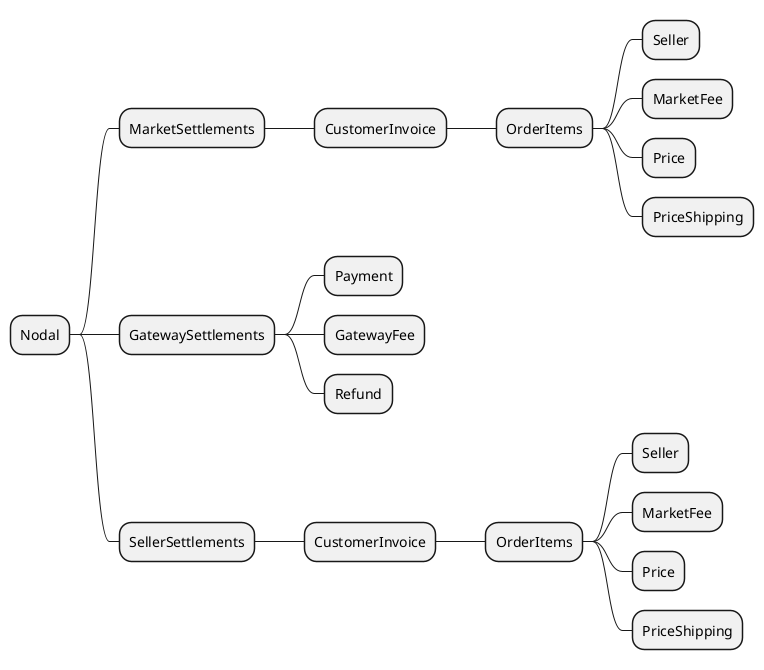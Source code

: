 @startmindmap

skinparam shadowing false

* Nodal
** MarketSettlements
*** CustomerInvoice
**** OrderItems
***** Seller
***** MarketFee
***** Price
***** PriceShipping
** GatewaySettlements
*** Payment
*** GatewayFee
*** Refund
** SellerSettlements
*** CustomerInvoice
**** OrderItems
***** Seller
***** MarketFee
***** Price
***** PriceShipping

@endmindmap
